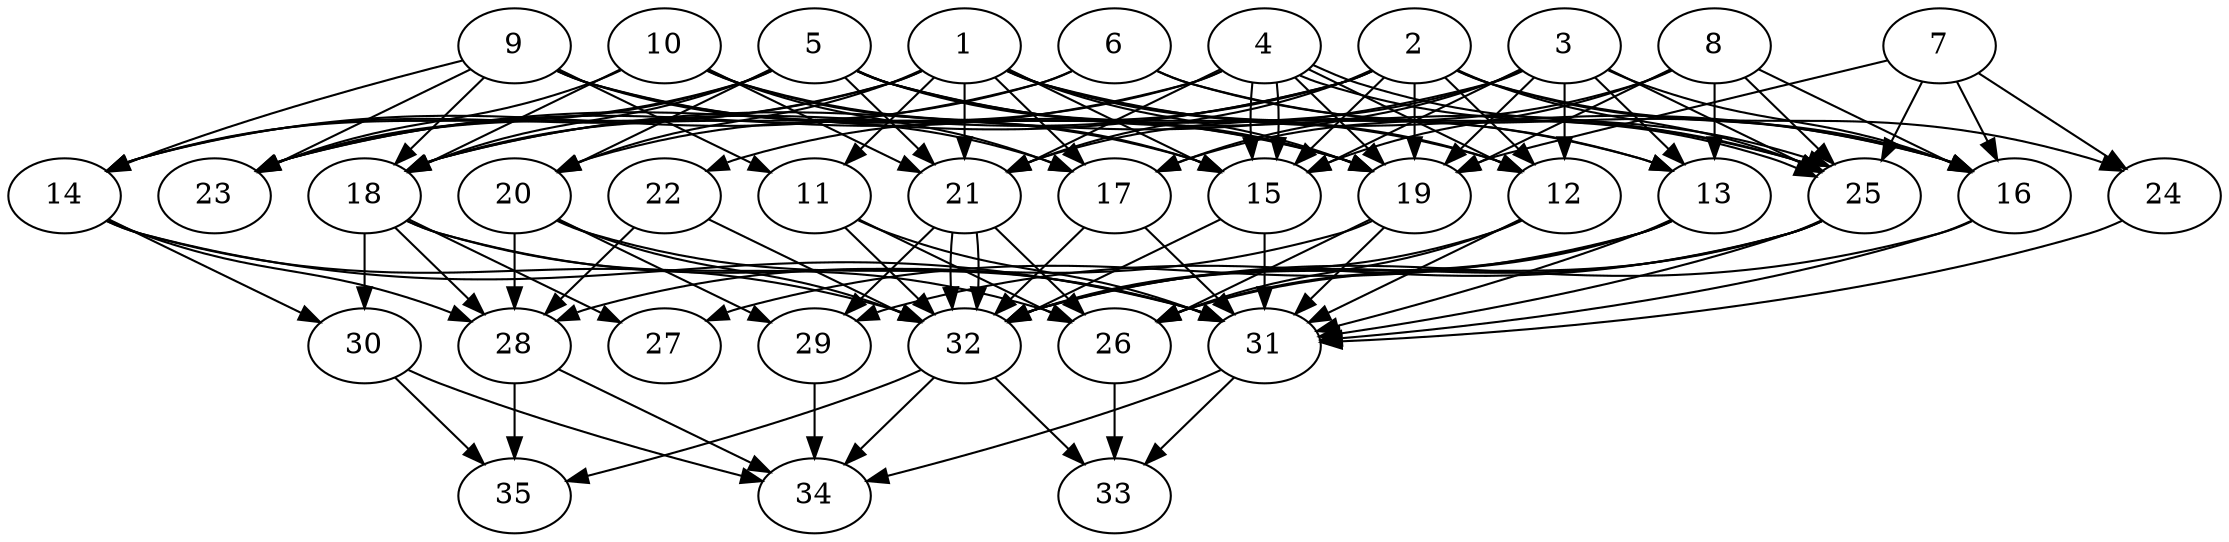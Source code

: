 // DAG automatically generated by daggen at Thu Oct  3 14:05:36 2019
// ./daggen --dot -n 35 --ccr 0.4 --fat 0.7 --regular 0.5 --density 0.9 --mindata 5242880 --maxdata 52428800 
digraph G {
  1 [size="84323840", alpha="0.07", expect_size="33729536"] 
  1 -> 11 [size ="33729536"]
  1 -> 12 [size ="33729536"]
  1 -> 13 [size ="33729536"]
  1 -> 14 [size ="33729536"]
  1 -> 15 [size ="33729536"]
  1 -> 16 [size ="33729536"]
  1 -> 17 [size ="33729536"]
  1 -> 19 [size ="33729536"]
  1 -> 20 [size ="33729536"]
  1 -> 21 [size ="33729536"]
  1 -> 23 [size ="33729536"]
  2 [size="13306880", alpha="0.13", expect_size="5322752"] 
  2 -> 12 [size ="5322752"]
  2 -> 15 [size ="5322752"]
  2 -> 16 [size ="5322752"]
  2 -> 18 [size ="5322752"]
  2 -> 19 [size ="5322752"]
  2 -> 21 [size ="5322752"]
  2 -> 22 [size ="5322752"]
  2 -> 23 [size ="5322752"]
  2 -> 24 [size ="5322752"]
  2 -> 25 [size ="5322752"]
  3 [size="75363840", alpha="0.08", expect_size="30145536"] 
  3 -> 12 [size ="30145536"]
  3 -> 13 [size ="30145536"]
  3 -> 15 [size ="30145536"]
  3 -> 16 [size ="30145536"]
  3 -> 17 [size ="30145536"]
  3 -> 18 [size ="30145536"]
  3 -> 19 [size ="30145536"]
  3 -> 21 [size ="30145536"]
  3 -> 25 [size ="30145536"]
  4 [size="32215040", alpha="0.08", expect_size="12886016"] 
  4 -> 12 [size ="12886016"]
  4 -> 15 [size ="12886016"]
  4 -> 15 [size ="12886016"]
  4 -> 19 [size ="12886016"]
  4 -> 20 [size ="12886016"]
  4 -> 21 [size ="12886016"]
  4 -> 23 [size ="12886016"]
  4 -> 25 [size ="12886016"]
  4 -> 25 [size ="12886016"]
  5 [size="109140480", alpha="0.09", expect_size="43656192"] 
  5 -> 12 [size ="43656192"]
  5 -> 13 [size ="43656192"]
  5 -> 14 [size ="43656192"]
  5 -> 18 [size ="43656192"]
  5 -> 19 [size ="43656192"]
  5 -> 20 [size ="43656192"]
  5 -> 21 [size ="43656192"]
  5 -> 23 [size ="43656192"]
  5 -> 25 [size ="43656192"]
  6 [size="48816640", alpha="0.10", expect_size="19526656"] 
  6 -> 14 [size ="19526656"]
  6 -> 16 [size ="19526656"]
  6 -> 18 [size ="19526656"]
  6 -> 25 [size ="19526656"]
  7 [size="44157440", alpha="0.14", expect_size="17662976"] 
  7 -> 16 [size ="17662976"]
  7 -> 19 [size ="17662976"]
  7 -> 24 [size ="17662976"]
  7 -> 25 [size ="17662976"]
  8 [size="17617920", alpha="0.13", expect_size="7047168"] 
  8 -> 13 [size ="7047168"]
  8 -> 15 [size ="7047168"]
  8 -> 16 [size ="7047168"]
  8 -> 17 [size ="7047168"]
  8 -> 19 [size ="7047168"]
  8 -> 25 [size ="7047168"]
  9 [size="126909440", alpha="0.14", expect_size="50763776"] 
  9 -> 11 [size ="50763776"]
  9 -> 14 [size ="50763776"]
  9 -> 15 [size ="50763776"]
  9 -> 17 [size ="50763776"]
  9 -> 18 [size ="50763776"]
  9 -> 19 [size ="50763776"]
  9 -> 23 [size ="50763776"]
  10 [size="57730560", alpha="0.17", expect_size="23092224"] 
  10 -> 15 [size ="23092224"]
  10 -> 17 [size ="23092224"]
  10 -> 18 [size ="23092224"]
  10 -> 19 [size ="23092224"]
  10 -> 21 [size ="23092224"]
  10 -> 23 [size ="23092224"]
  11 [size="129717760", alpha="0.01", expect_size="51887104"] 
  11 -> 26 [size ="51887104"]
  11 -> 31 [size ="51887104"]
  11 -> 32 [size ="51887104"]
  12 [size="51927040", alpha="0.17", expect_size="20770816"] 
  12 -> 26 [size ="20770816"]
  12 -> 31 [size ="20770816"]
  12 -> 32 [size ="20770816"]
  13 [size="125864960", alpha="0.01", expect_size="50345984"] 
  13 -> 26 [size ="50345984"]
  13 -> 27 [size ="50345984"]
  13 -> 31 [size ="50345984"]
  13 -> 32 [size ="50345984"]
  14 [size="53317120", alpha="0.02", expect_size="21326848"] 
  14 -> 28 [size ="21326848"]
  14 -> 30 [size ="21326848"]
  14 -> 31 [size ="21326848"]
  14 -> 32 [size ="21326848"]
  15 [size="102051840", alpha="0.09", expect_size="40820736"] 
  15 -> 31 [size ="40820736"]
  15 -> 32 [size ="40820736"]
  16 [size="35018240", alpha="0.20", expect_size="14007296"] 
  16 -> 31 [size ="14007296"]
  16 -> 32 [size ="14007296"]
  17 [size="91742720", alpha="0.03", expect_size="36697088"] 
  17 -> 31 [size ="36697088"]
  17 -> 32 [size ="36697088"]
  18 [size="56327680", alpha="0.17", expect_size="22531072"] 
  18 -> 26 [size ="22531072"]
  18 -> 27 [size ="22531072"]
  18 -> 28 [size ="22531072"]
  18 -> 30 [size ="22531072"]
  18 -> 31 [size ="22531072"]
  19 [size="16381440", alpha="0.12", expect_size="6552576"] 
  19 -> 26 [size ="6552576"]
  19 -> 28 [size ="6552576"]
  19 -> 31 [size ="6552576"]
  20 [size="101166080", alpha="0.04", expect_size="40466432"] 
  20 -> 28 [size ="40466432"]
  20 -> 29 [size ="40466432"]
  20 -> 31 [size ="40466432"]
  20 -> 32 [size ="40466432"]
  21 [size="83107840", alpha="0.07", expect_size="33243136"] 
  21 -> 26 [size ="33243136"]
  21 -> 29 [size ="33243136"]
  21 -> 32 [size ="33243136"]
  21 -> 32 [size ="33243136"]
  22 [size="90260480", alpha="0.11", expect_size="36104192"] 
  22 -> 28 [size ="36104192"]
  22 -> 32 [size ="36104192"]
  23 [size="74229760", alpha="0.05", expect_size="29691904"] 
  24 [size="82506240", alpha="0.03", expect_size="33002496"] 
  24 -> 31 [size ="33002496"]
  25 [size="92085760", alpha="0.16", expect_size="36834304"] 
  25 -> 26 [size ="36834304"]
  25 -> 29 [size ="36834304"]
  25 -> 31 [size ="36834304"]
  25 -> 32 [size ="36834304"]
  26 [size="26319360", alpha="0.16", expect_size="10527744"] 
  26 -> 33 [size ="10527744"]
  27 [size="25594880", alpha="0.01", expect_size="10237952"] 
  28 [size="43681280", alpha="0.07", expect_size="17472512"] 
  28 -> 34 [size ="17472512"]
  28 -> 35 [size ="17472512"]
  29 [size="23500800", alpha="0.12", expect_size="9400320"] 
  29 -> 34 [size ="9400320"]
  30 [size="95016960", alpha="0.05", expect_size="38006784"] 
  30 -> 34 [size ="38006784"]
  30 -> 35 [size ="38006784"]
  31 [size="116674560", alpha="0.17", expect_size="46669824"] 
  31 -> 33 [size ="46669824"]
  31 -> 34 [size ="46669824"]
  32 [size="41722880", alpha="0.16", expect_size="16689152"] 
  32 -> 33 [size ="16689152"]
  32 -> 34 [size ="16689152"]
  32 -> 35 [size ="16689152"]
  33 [size="106296320", alpha="0.14", expect_size="42518528"] 
  34 [size="18757120", alpha="0.19", expect_size="7502848"] 
  35 [size="34145280", alpha="0.19", expect_size="13658112"] 
}
